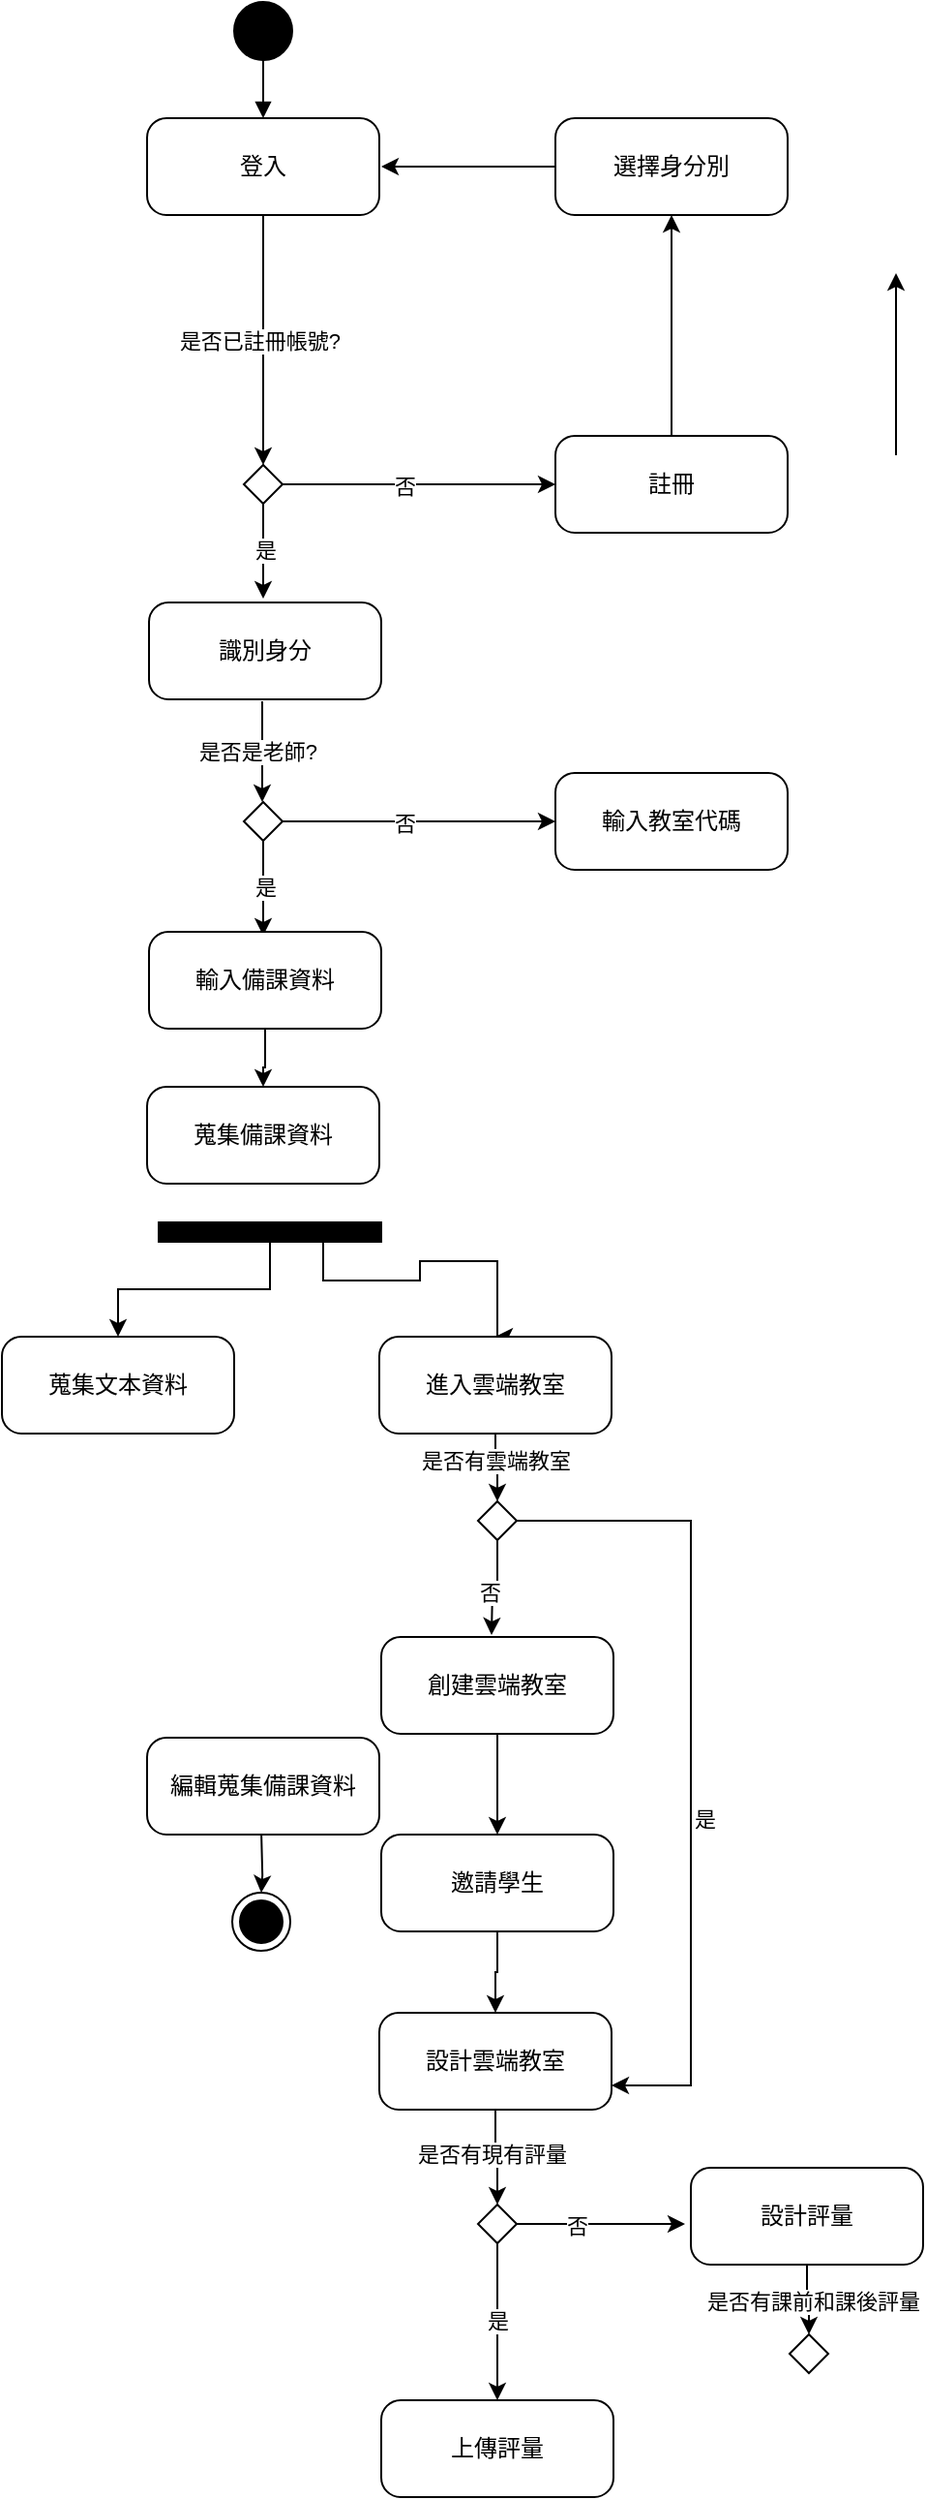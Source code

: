 <mxfile version="25.0.3">
  <diagram name="第 1 页" id="TQa5J9GlehOZ1MiMV7HE">
    <mxGraphModel dx="934" dy="525" grid="1" gridSize="10" guides="1" tooltips="1" connect="1" arrows="1" fold="1" page="1" pageScale="1" pageWidth="3300" pageHeight="4681" math="0" shadow="0">
      <root>
        <mxCell id="0" />
        <mxCell id="1" parent="0" />
        <mxCell id="7FevX2dkkL_9MfP158KE-2" value="" style="ellipse;fillColor=strokeColor;html=1;" parent="1" vertex="1">
          <mxGeometry x="144" y="30" width="30" height="30" as="geometry" />
        </mxCell>
        <mxCell id="7FevX2dkkL_9MfP158KE-6" value="登入" style="html=1;dashed=0;rounded=1;absoluteArcSize=1;arcSize=20;verticalAlign=middle;align=center;whiteSpace=wrap;" parent="1" vertex="1">
          <mxGeometry x="99" y="90" width="120" height="50" as="geometry" />
        </mxCell>
        <mxCell id="7FevX2dkkL_9MfP158KE-10" value="註冊" style="html=1;dashed=0;rounded=1;absoluteArcSize=1;arcSize=20;verticalAlign=middle;align=center;whiteSpace=wrap;" parent="1" vertex="1">
          <mxGeometry x="310" y="254" width="120" height="50" as="geometry" />
        </mxCell>
        <mxCell id="7FevX2dkkL_9MfP158KE-12" value="" style="edgeStyle=orthogonalEdgeStyle;rounded=0;orthogonalLoop=1;jettySize=auto;html=1;endArrow=classic;endFill=1;entryX=0.5;entryY=0;entryDx=0;entryDy=0;exitX=0.5;exitY=1;exitDx=0;exitDy=0;" parent="1" source="7FevX2dkkL_9MfP158KE-6" edge="1">
          <mxGeometry relative="1" as="geometry">
            <mxPoint x="159" y="269" as="targetPoint" />
            <mxPoint x="158.5" y="150" as="sourcePoint" />
          </mxGeometry>
        </mxCell>
        <mxCell id="7FevX2dkkL_9MfP158KE-13" value="是否已註冊帳號?" style="edgeLabel;html=1;align=center;verticalAlign=middle;resizable=0;points=[];" parent="7FevX2dkkL_9MfP158KE-12" vertex="1" connectable="0">
          <mxGeometry relative="1" as="geometry">
            <mxPoint x="-3" as="offset" />
          </mxGeometry>
        </mxCell>
        <mxCell id="7FevX2dkkL_9MfP158KE-16" value="" style="html=1;verticalAlign=bottom;labelBackgroundColor=none;endArrow=block;endFill=1;rounded=0;entryX=0.5;entryY=0;entryDx=0;entryDy=0;exitX=0.5;exitY=1;exitDx=0;exitDy=0;" parent="1" source="7FevX2dkkL_9MfP158KE-2" target="7FevX2dkkL_9MfP158KE-6" edge="1">
          <mxGeometry width="160" relative="1" as="geometry">
            <mxPoint x="300" y="330" as="sourcePoint" />
            <mxPoint x="460" y="330" as="targetPoint" />
          </mxGeometry>
        </mxCell>
        <mxCell id="7FevX2dkkL_9MfP158KE-17" style="edgeStyle=orthogonalEdgeStyle;rounded=0;orthogonalLoop=1;jettySize=auto;html=1;exitX=0.5;exitY=0;exitDx=0;exitDy=0;endArrow=classic;endFill=1;entryX=0.5;entryY=1;entryDx=0;entryDy=0;" parent="1" source="7FevX2dkkL_9MfP158KE-10" target="7FevX2dkkL_9MfP158KE-23" edge="1">
          <mxGeometry relative="1" as="geometry">
            <mxPoint x="370" y="210" as="targetPoint" />
            <mxPoint x="190" y="257" as="sourcePoint" />
          </mxGeometry>
        </mxCell>
        <mxCell id="7FevX2dkkL_9MfP158KE-22" style="edgeStyle=orthogonalEdgeStyle;rounded=0;orthogonalLoop=1;jettySize=auto;html=1;exitX=0.5;exitY=0;exitDx=0;exitDy=0;endArrow=classic;endFill=1;" parent="1" edge="1">
          <mxGeometry relative="1" as="geometry">
            <mxPoint x="486" y="170" as="targetPoint" />
            <mxPoint x="486" y="264" as="sourcePoint" />
          </mxGeometry>
        </mxCell>
        <mxCell id="7FevX2dkkL_9MfP158KE-24" style="edgeStyle=orthogonalEdgeStyle;rounded=0;orthogonalLoop=1;jettySize=auto;html=1;" parent="1" source="7FevX2dkkL_9MfP158KE-23" edge="1">
          <mxGeometry relative="1" as="geometry">
            <mxPoint x="220" y="115" as="targetPoint" />
          </mxGeometry>
        </mxCell>
        <mxCell id="7FevX2dkkL_9MfP158KE-23" value="選擇身分別" style="html=1;dashed=0;rounded=1;absoluteArcSize=1;arcSize=20;verticalAlign=middle;align=center;whiteSpace=wrap;" parent="1" vertex="1">
          <mxGeometry x="310" y="90" width="120" height="50" as="geometry" />
        </mxCell>
        <mxCell id="7FevX2dkkL_9MfP158KE-26" value="" style="edgeStyle=orthogonalEdgeStyle;rounded=0;orthogonalLoop=1;jettySize=auto;html=1;endArrow=classic;endFill=1;exitX=0.5;exitY=1;exitDx=0;exitDy=0;" parent="1" edge="1">
          <mxGeometry relative="1" as="geometry">
            <mxPoint x="158.5" y="443" as="targetPoint" />
            <mxPoint x="158.5" y="391" as="sourcePoint" />
          </mxGeometry>
        </mxCell>
        <mxCell id="7FevX2dkkL_9MfP158KE-27" value="是否是老師?" style="edgeLabel;html=1;align=center;verticalAlign=middle;resizable=0;points=[];" parent="7FevX2dkkL_9MfP158KE-26" vertex="1" connectable="0">
          <mxGeometry relative="1" as="geometry">
            <mxPoint x="-3" as="offset" />
          </mxGeometry>
        </mxCell>
        <mxCell id="7FevX2dkkL_9MfP158KE-28" value="識別身分" style="html=1;dashed=0;rounded=1;absoluteArcSize=1;arcSize=20;verticalAlign=middle;align=center;whiteSpace=wrap;" parent="1" vertex="1">
          <mxGeometry x="100" y="340" width="120" height="50" as="geometry" />
        </mxCell>
        <mxCell id="7FevX2dkkL_9MfP158KE-33" style="edgeStyle=orthogonalEdgeStyle;rounded=0;orthogonalLoop=1;jettySize=auto;html=1;exitX=1;exitY=0.5;exitDx=0;exitDy=0;endArrow=classic;endFill=1;entryX=0;entryY=0.5;entryDx=0;entryDy=0;" parent="1" source="7FevX2dkkL_9MfP158KE-35" edge="1">
          <mxGeometry relative="1" as="geometry">
            <mxPoint x="310" y="279" as="targetPoint" />
            <mxPoint x="199" y="307" as="sourcePoint" />
          </mxGeometry>
        </mxCell>
        <mxCell id="7FevX2dkkL_9MfP158KE-34" value="否" style="edgeLabel;html=1;align=center;verticalAlign=middle;resizable=0;points=[];" parent="7FevX2dkkL_9MfP158KE-33" vertex="1" connectable="0">
          <mxGeometry x="0.156" relative="1" as="geometry">
            <mxPoint x="-19" as="offset" />
          </mxGeometry>
        </mxCell>
        <mxCell id="7FevX2dkkL_9MfP158KE-35" value="" style="rhombus;aspect=fixed;" parent="1" vertex="1">
          <mxGeometry x="149" y="269" width="20" height="20" as="geometry" />
        </mxCell>
        <mxCell id="7FevX2dkkL_9MfP158KE-36" style="edgeStyle=orthogonalEdgeStyle;rounded=0;orthogonalLoop=1;jettySize=auto;html=1;exitX=0.5;exitY=1;exitDx=0;exitDy=0;endArrow=classic;endFill=1;" parent="1" source="7FevX2dkkL_9MfP158KE-35" edge="1">
          <mxGeometry relative="1" as="geometry">
            <mxPoint x="159" y="338" as="targetPoint" />
            <mxPoint x="159" y="288" as="sourcePoint" />
          </mxGeometry>
        </mxCell>
        <mxCell id="7FevX2dkkL_9MfP158KE-37" value="是" style="edgeLabel;html=1;align=center;verticalAlign=middle;resizable=0;points=[];" parent="7FevX2dkkL_9MfP158KE-36" vertex="1" connectable="0">
          <mxGeometry x="0.01" y="3" relative="1" as="geometry">
            <mxPoint x="-3" y="-1" as="offset" />
          </mxGeometry>
        </mxCell>
        <mxCell id="7FevX2dkkL_9MfP158KE-38" style="edgeStyle=orthogonalEdgeStyle;rounded=0;orthogonalLoop=1;jettySize=auto;html=1;exitX=1;exitY=0.5;exitDx=0;exitDy=0;endArrow=classic;endFill=1;entryX=0;entryY=0.5;entryDx=0;entryDy=0;" parent="1" source="7FevX2dkkL_9MfP158KE-40" edge="1">
          <mxGeometry relative="1" as="geometry">
            <mxPoint x="310" y="453" as="targetPoint" />
            <mxPoint x="199" y="481" as="sourcePoint" />
          </mxGeometry>
        </mxCell>
        <mxCell id="7FevX2dkkL_9MfP158KE-39" value="否" style="edgeLabel;html=1;align=center;verticalAlign=middle;resizable=0;points=[];" parent="7FevX2dkkL_9MfP158KE-38" vertex="1" connectable="0">
          <mxGeometry x="0.156" relative="1" as="geometry">
            <mxPoint x="-19" as="offset" />
          </mxGeometry>
        </mxCell>
        <mxCell id="7FevX2dkkL_9MfP158KE-40" value="" style="rhombus;aspect=fixed;" parent="1" vertex="1">
          <mxGeometry x="149" y="443" width="20" height="20" as="geometry" />
        </mxCell>
        <mxCell id="7FevX2dkkL_9MfP158KE-41" style="edgeStyle=orthogonalEdgeStyle;rounded=0;orthogonalLoop=1;jettySize=auto;html=1;exitX=0.5;exitY=1;exitDx=0;exitDy=0;endArrow=classic;endFill=1;" parent="1" source="7FevX2dkkL_9MfP158KE-40" edge="1">
          <mxGeometry relative="1" as="geometry">
            <mxPoint x="159" y="512" as="targetPoint" />
            <mxPoint x="159" y="462" as="sourcePoint" />
          </mxGeometry>
        </mxCell>
        <mxCell id="7FevX2dkkL_9MfP158KE-42" value="是" style="edgeLabel;html=1;align=center;verticalAlign=middle;resizable=0;points=[];" parent="7FevX2dkkL_9MfP158KE-41" vertex="1" connectable="0">
          <mxGeometry x="0.01" y="3" relative="1" as="geometry">
            <mxPoint x="-3" y="-1" as="offset" />
          </mxGeometry>
        </mxCell>
        <mxCell id="7FevX2dkkL_9MfP158KE-49" style="edgeStyle=orthogonalEdgeStyle;rounded=0;orthogonalLoop=1;jettySize=auto;html=1;entryX=0.5;entryY=0;entryDx=0;entryDy=0;" parent="1" source="7FevX2dkkL_9MfP158KE-43" target="7FevX2dkkL_9MfP158KE-45" edge="1">
          <mxGeometry relative="1" as="geometry" />
        </mxCell>
        <mxCell id="7FevX2dkkL_9MfP158KE-43" value="輸入備課資料" style="html=1;dashed=0;rounded=1;absoluteArcSize=1;arcSize=20;verticalAlign=middle;align=center;whiteSpace=wrap;" parent="1" vertex="1">
          <mxGeometry x="100" y="510" width="120" height="50" as="geometry" />
        </mxCell>
        <mxCell id="7FevX2dkkL_9MfP158KE-45" value="蒐集備課資料" style="html=1;dashed=0;rounded=1;absoluteArcSize=1;arcSize=20;verticalAlign=middle;align=center;whiteSpace=wrap;" parent="1" vertex="1">
          <mxGeometry x="99" y="590" width="120" height="50" as="geometry" />
        </mxCell>
        <mxCell id="7FevX2dkkL_9MfP158KE-54" style="edgeStyle=orthogonalEdgeStyle;rounded=0;orthogonalLoop=1;jettySize=auto;html=1;" parent="1" target="7FevX2dkkL_9MfP158KE-53" edge="1">
          <mxGeometry relative="1" as="geometry">
            <mxPoint x="158.059" y="976" as="sourcePoint" />
          </mxGeometry>
        </mxCell>
        <mxCell id="7FevX2dkkL_9MfP158KE-50" value="編輯蒐集備課資料" style="html=1;dashed=0;rounded=1;absoluteArcSize=1;arcSize=20;verticalAlign=middle;align=center;whiteSpace=wrap;" parent="1" vertex="1">
          <mxGeometry x="99" y="926" width="120" height="50" as="geometry" />
        </mxCell>
        <mxCell id="7FevX2dkkL_9MfP158KE-53" value="" style="ellipse;html=1;shape=endState;fillColor=strokeColor;" parent="1" vertex="1">
          <mxGeometry x="143" y="1006" width="30" height="30" as="geometry" />
        </mxCell>
        <mxCell id="7FevX2dkkL_9MfP158KE-55" value="輸入教室代碼" style="html=1;dashed=0;rounded=1;absoluteArcSize=1;arcSize=20;verticalAlign=middle;align=center;whiteSpace=wrap;" parent="1" vertex="1">
          <mxGeometry x="310" y="428" width="120" height="50" as="geometry" />
        </mxCell>
        <mxCell id="7FevX2dkkL_9MfP158KE-65" style="edgeStyle=orthogonalEdgeStyle;rounded=0;orthogonalLoop=1;jettySize=auto;html=1;entryX=0.5;entryY=0;entryDx=0;entryDy=0;" parent="1" source="7FevX2dkkL_9MfP158KE-59" target="7FevX2dkkL_9MfP158KE-63" edge="1">
          <mxGeometry relative="1" as="geometry" />
        </mxCell>
        <mxCell id="w4hdbUAe_bw6c_E5u_BD-18" style="edgeStyle=orthogonalEdgeStyle;rounded=0;orthogonalLoop=1;jettySize=auto;html=1;entryX=0.5;entryY=0;entryDx=0;entryDy=0;" edge="1" parent="1" source="7FevX2dkkL_9MfP158KE-59" target="7FevX2dkkL_9MfP158KE-79">
          <mxGeometry relative="1" as="geometry">
            <Array as="points">
              <mxPoint x="190" y="690" />
              <mxPoint x="240" y="690" />
              <mxPoint x="240" y="680" />
              <mxPoint x="280" y="680" />
            </Array>
          </mxGeometry>
        </mxCell>
        <mxCell id="7FevX2dkkL_9MfP158KE-59" value="" style="html=1;points=[];perimeter=orthogonalPerimeter;fillColor=strokeColor;" parent="1" vertex="1">
          <mxGeometry x="105" y="660" width="115" height="10" as="geometry" />
        </mxCell>
        <mxCell id="7FevX2dkkL_9MfP158KE-63" value="蒐集文本資料" style="html=1;dashed=0;rounded=1;absoluteArcSize=1;arcSize=20;verticalAlign=middle;align=center;whiteSpace=wrap;" parent="1" vertex="1">
          <mxGeometry x="24" y="719" width="120" height="50" as="geometry" />
        </mxCell>
        <mxCell id="7FevX2dkkL_9MfP158KE-87" value="" style="edgeStyle=orthogonalEdgeStyle;rounded=0;orthogonalLoop=1;jettySize=auto;html=1;" parent="1" source="7FevX2dkkL_9MfP158KE-79" target="7FevX2dkkL_9MfP158KE-83" edge="1">
          <mxGeometry relative="1" as="geometry" />
        </mxCell>
        <mxCell id="7FevX2dkkL_9MfP158KE-88" value="是否有雲端教室" style="edgeLabel;html=1;align=center;verticalAlign=middle;resizable=0;points=[];" parent="7FevX2dkkL_9MfP158KE-87" vertex="1" connectable="0">
          <mxGeometry x="-0.235" relative="1" as="geometry">
            <mxPoint as="offset" />
          </mxGeometry>
        </mxCell>
        <mxCell id="7FevX2dkkL_9MfP158KE-79" value="進入雲端教室" style="html=1;dashed=0;rounded=1;absoluteArcSize=1;arcSize=20;verticalAlign=middle;align=center;whiteSpace=wrap;" parent="1" vertex="1">
          <mxGeometry x="219" y="719" width="120" height="50" as="geometry" />
        </mxCell>
        <mxCell id="7FevX2dkkL_9MfP158KE-81" style="edgeStyle=orthogonalEdgeStyle;rounded=0;orthogonalLoop=1;jettySize=auto;html=1;exitX=1;exitY=0.5;exitDx=0;exitDy=0;endArrow=classic;endFill=1;entryX=1;entryY=0.75;entryDx=0;entryDy=0;" parent="1" source="7FevX2dkkL_9MfP158KE-83" edge="1" target="w4hdbUAe_bw6c_E5u_BD-19">
          <mxGeometry relative="1" as="geometry">
            <mxPoint x="377" y="814" as="targetPoint" />
            <mxPoint x="317" y="842" as="sourcePoint" />
            <Array as="points">
              <mxPoint x="380" y="814" />
              <mxPoint x="380" y="1105" />
            </Array>
          </mxGeometry>
        </mxCell>
        <mxCell id="7FevX2dkkL_9MfP158KE-82" value="是" style="edgeLabel;html=1;align=center;verticalAlign=middle;resizable=0;points=[];" parent="7FevX2dkkL_9MfP158KE-81" vertex="1" connectable="0">
          <mxGeometry x="0.156" relative="1" as="geometry">
            <mxPoint x="7" as="offset" />
          </mxGeometry>
        </mxCell>
        <mxCell id="7FevX2dkkL_9MfP158KE-83" value="" style="rhombus;aspect=fixed;" parent="1" vertex="1">
          <mxGeometry x="270" y="804" width="20" height="20" as="geometry" />
        </mxCell>
        <mxCell id="7FevX2dkkL_9MfP158KE-84" style="edgeStyle=orthogonalEdgeStyle;rounded=0;orthogonalLoop=1;jettySize=auto;html=1;exitX=0.5;exitY=1;exitDx=0;exitDy=0;endArrow=classic;endFill=1;" parent="1" source="7FevX2dkkL_9MfP158KE-83" edge="1">
          <mxGeometry relative="1" as="geometry">
            <mxPoint x="277" y="873" as="targetPoint" />
            <mxPoint x="277" y="823" as="sourcePoint" />
          </mxGeometry>
        </mxCell>
        <mxCell id="7FevX2dkkL_9MfP158KE-85" value="否" style="edgeLabel;html=1;align=center;verticalAlign=middle;resizable=0;points=[];" parent="7FevX2dkkL_9MfP158KE-84" vertex="1" connectable="0">
          <mxGeometry x="0.01" y="3" relative="1" as="geometry">
            <mxPoint x="-3" y="-1" as="offset" />
          </mxGeometry>
        </mxCell>
        <mxCell id="w4hdbUAe_bw6c_E5u_BD-2" style="edgeStyle=orthogonalEdgeStyle;rounded=0;orthogonalLoop=1;jettySize=auto;html=1;" edge="1" parent="1" source="7FevX2dkkL_9MfP158KE-89" target="7FevX2dkkL_9MfP158KE-91">
          <mxGeometry relative="1" as="geometry" />
        </mxCell>
        <mxCell id="7FevX2dkkL_9MfP158KE-89" value="創建雲端教室" style="html=1;dashed=0;rounded=1;absoluteArcSize=1;arcSize=20;verticalAlign=middle;align=center;whiteSpace=wrap;" parent="1" vertex="1">
          <mxGeometry x="220" y="874" width="120" height="50" as="geometry" />
        </mxCell>
        <mxCell id="w4hdbUAe_bw6c_E5u_BD-9" value="" style="edgeStyle=orthogonalEdgeStyle;rounded=0;orthogonalLoop=1;jettySize=auto;html=1;exitX=0.5;exitY=1;exitDx=0;exitDy=0;" edge="1" parent="1" source="w4hdbUAe_bw6c_E5u_BD-19" target="w4hdbUAe_bw6c_E5u_BD-6">
          <mxGeometry relative="1" as="geometry" />
        </mxCell>
        <mxCell id="w4hdbUAe_bw6c_E5u_BD-10" value="是否有現有評量" style="edgeLabel;html=1;align=center;verticalAlign=middle;resizable=0;points=[];" vertex="1" connectable="0" parent="w4hdbUAe_bw6c_E5u_BD-9">
          <mxGeometry x="-0.135" y="-4" relative="1" as="geometry">
            <mxPoint x="2" y="1" as="offset" />
          </mxGeometry>
        </mxCell>
        <mxCell id="w4hdbUAe_bw6c_E5u_BD-20" value="" style="edgeStyle=orthogonalEdgeStyle;rounded=0;orthogonalLoop=1;jettySize=auto;html=1;" edge="1" parent="1" source="7FevX2dkkL_9MfP158KE-91" target="w4hdbUAe_bw6c_E5u_BD-19">
          <mxGeometry relative="1" as="geometry" />
        </mxCell>
        <mxCell id="7FevX2dkkL_9MfP158KE-91" value="邀請學生" style="html=1;dashed=0;rounded=1;absoluteArcSize=1;arcSize=20;verticalAlign=middle;align=center;whiteSpace=wrap;" parent="1" vertex="1">
          <mxGeometry x="220" y="976" width="120" height="50" as="geometry" />
        </mxCell>
        <mxCell id="w4hdbUAe_bw6c_E5u_BD-3" value="上傳評量" style="html=1;dashed=0;rounded=1;absoluteArcSize=1;arcSize=20;verticalAlign=middle;align=center;whiteSpace=wrap;" vertex="1" parent="1">
          <mxGeometry x="220" y="1268" width="120" height="50" as="geometry" />
        </mxCell>
        <mxCell id="w4hdbUAe_bw6c_E5u_BD-4" style="edgeStyle=orthogonalEdgeStyle;rounded=0;orthogonalLoop=1;jettySize=auto;html=1;exitX=1;exitY=0.5;exitDx=0;exitDy=0;endArrow=classic;endFill=1;" edge="1" parent="1" source="w4hdbUAe_bw6c_E5u_BD-6">
          <mxGeometry relative="1" as="geometry">
            <mxPoint x="377" y="1177" as="targetPoint" />
            <mxPoint x="317" y="1205" as="sourcePoint" />
          </mxGeometry>
        </mxCell>
        <mxCell id="w4hdbUAe_bw6c_E5u_BD-5" value="否" style="edgeLabel;html=1;align=center;verticalAlign=middle;resizable=0;points=[];" vertex="1" connectable="0" parent="w4hdbUAe_bw6c_E5u_BD-4">
          <mxGeometry x="0.156" relative="1" as="geometry">
            <mxPoint x="-19" as="offset" />
          </mxGeometry>
        </mxCell>
        <mxCell id="w4hdbUAe_bw6c_E5u_BD-6" value="" style="rhombus;aspect=fixed;" vertex="1" parent="1">
          <mxGeometry x="270" y="1167" width="20" height="20" as="geometry" />
        </mxCell>
        <mxCell id="w4hdbUAe_bw6c_E5u_BD-7" style="edgeStyle=orthogonalEdgeStyle;rounded=0;orthogonalLoop=1;jettySize=auto;html=1;exitX=0.5;exitY=1;exitDx=0;exitDy=0;endArrow=classic;endFill=1;" edge="1" parent="1" source="w4hdbUAe_bw6c_E5u_BD-6" target="w4hdbUAe_bw6c_E5u_BD-3">
          <mxGeometry relative="1" as="geometry">
            <mxPoint x="277" y="1236" as="targetPoint" />
            <mxPoint x="277" y="1186" as="sourcePoint" />
          </mxGeometry>
        </mxCell>
        <mxCell id="w4hdbUAe_bw6c_E5u_BD-8" value="是" style="edgeLabel;html=1;align=center;verticalAlign=middle;resizable=0;points=[];" vertex="1" connectable="0" parent="w4hdbUAe_bw6c_E5u_BD-7">
          <mxGeometry x="0.01" y="3" relative="1" as="geometry">
            <mxPoint x="-3" y="-1" as="offset" />
          </mxGeometry>
        </mxCell>
        <mxCell id="w4hdbUAe_bw6c_E5u_BD-14" value="" style="edgeStyle=orthogonalEdgeStyle;rounded=0;orthogonalLoop=1;jettySize=auto;html=1;" edge="1" parent="1" source="w4hdbUAe_bw6c_E5u_BD-11" target="w4hdbUAe_bw6c_E5u_BD-13">
          <mxGeometry relative="1" as="geometry" />
        </mxCell>
        <mxCell id="w4hdbUAe_bw6c_E5u_BD-15" value="是否有課前和課後評量" style="edgeLabel;html=1;align=center;verticalAlign=middle;resizable=0;points=[];" vertex="1" connectable="0" parent="w4hdbUAe_bw6c_E5u_BD-14">
          <mxGeometry x="0.138" y="2" relative="1" as="geometry">
            <mxPoint y="-1" as="offset" />
          </mxGeometry>
        </mxCell>
        <mxCell id="w4hdbUAe_bw6c_E5u_BD-11" value="設計評量" style="html=1;dashed=0;rounded=1;absoluteArcSize=1;arcSize=20;verticalAlign=middle;align=center;whiteSpace=wrap;" vertex="1" parent="1">
          <mxGeometry x="380" y="1148" width="120" height="50" as="geometry" />
        </mxCell>
        <mxCell id="w4hdbUAe_bw6c_E5u_BD-13" value="" style="rhombus;aspect=fixed;" vertex="1" parent="1">
          <mxGeometry x="431" y="1234" width="20" height="20" as="geometry" />
        </mxCell>
        <mxCell id="w4hdbUAe_bw6c_E5u_BD-19" value="設計雲端教室" style="html=1;dashed=0;rounded=1;absoluteArcSize=1;arcSize=20;verticalAlign=middle;align=center;whiteSpace=wrap;" vertex="1" parent="1">
          <mxGeometry x="219" y="1068" width="120" height="50" as="geometry" />
        </mxCell>
      </root>
    </mxGraphModel>
  </diagram>
</mxfile>
